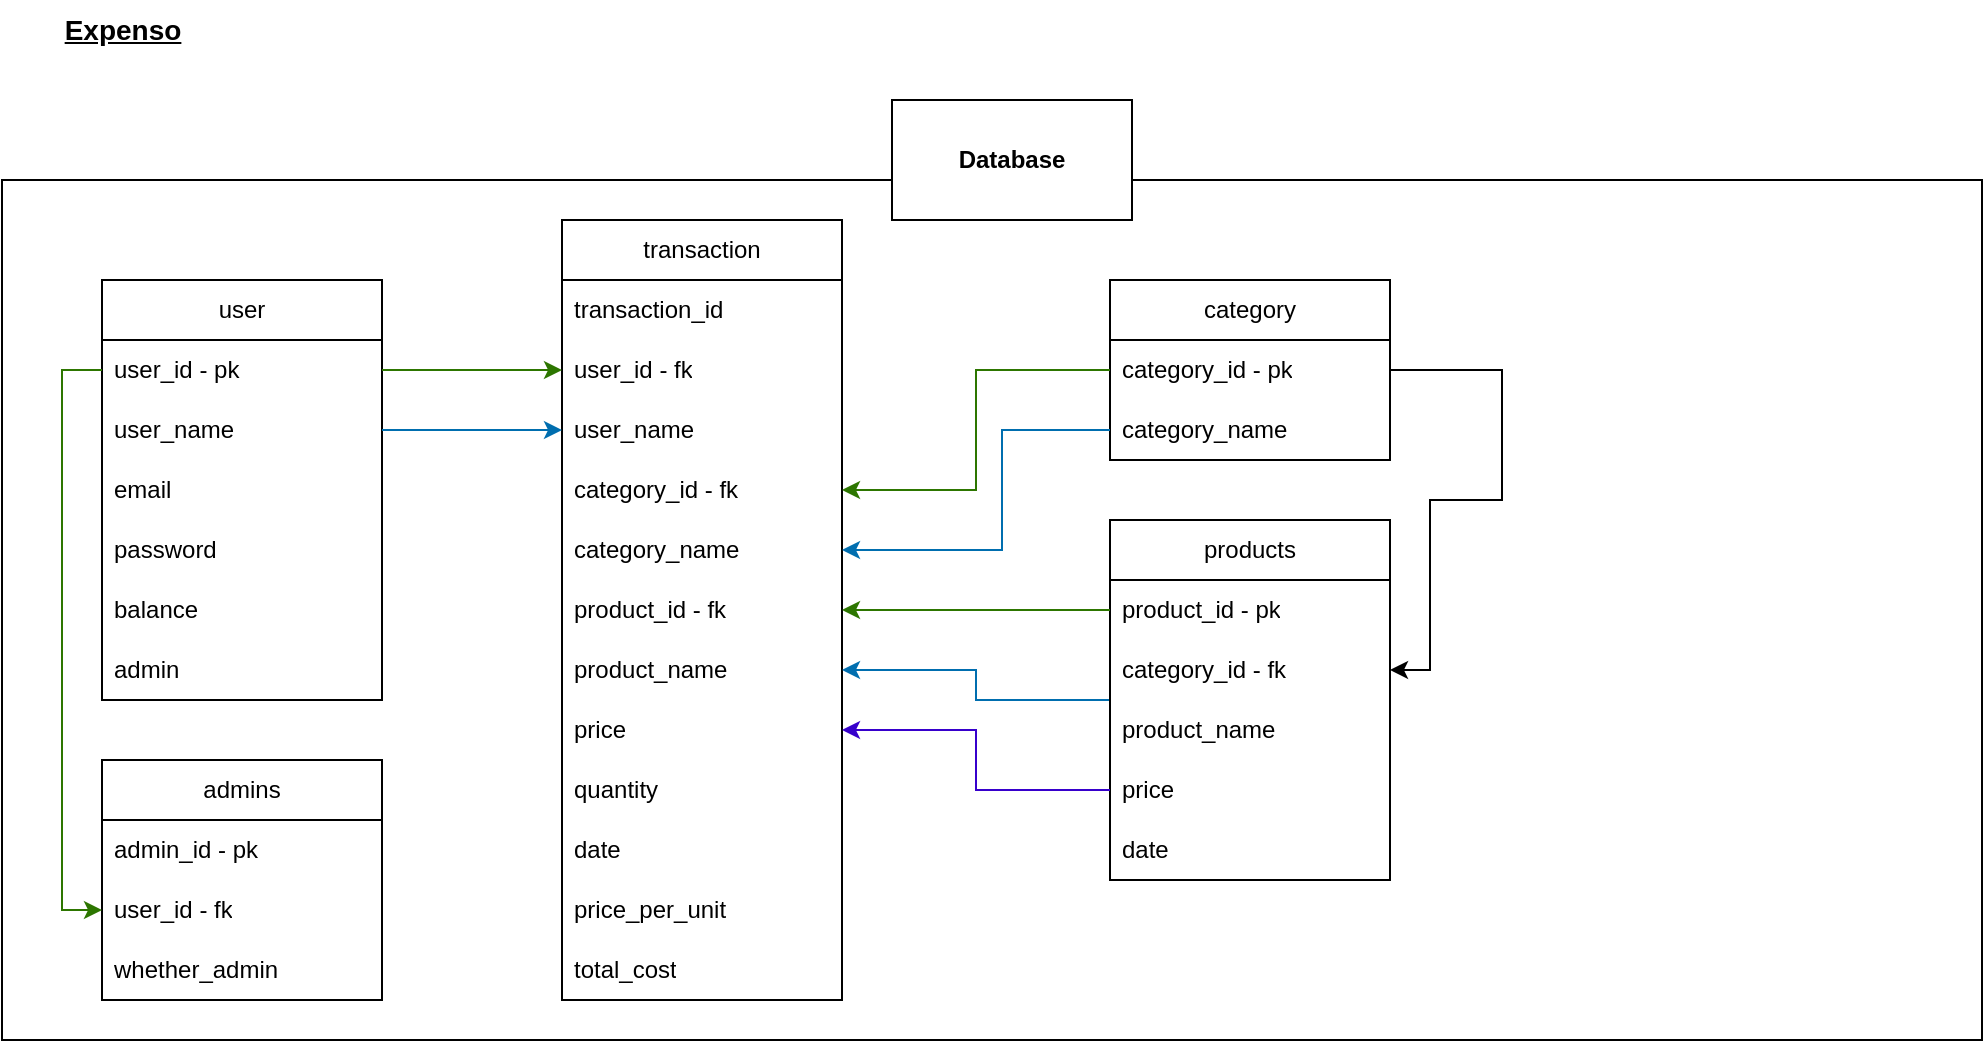 <mxfile version="26.1.1">
  <diagram name="Page-1" id="ZmBHw7Vn5GKv83QeaqAB">
    <mxGraphModel dx="714" dy="1238" grid="1" gridSize="10" guides="1" tooltips="1" connect="1" arrows="1" fold="1" page="0" pageScale="1" pageWidth="850" pageHeight="1100" background="none" math="0" shadow="0">
      <root>
        <mxCell id="0" />
        <mxCell id="1" parent="0" />
        <mxCell id="-1-LXSUv19pmn_ZZDTHy-58" value="" style="whiteSpace=wrap;html=1;" parent="1" vertex="1">
          <mxGeometry x="240" y="-20" width="990" height="430" as="geometry" />
        </mxCell>
        <mxCell id="-1-LXSUv19pmn_ZZDTHy-1" value="transaction" style="swimlane;fontStyle=0;childLayout=stackLayout;horizontal=1;startSize=30;horizontalStack=0;resizeParent=1;resizeParentMax=0;resizeLast=0;collapsible=1;marginBottom=0;whiteSpace=wrap;html=1;autosize=0;" parent="1" vertex="1">
          <mxGeometry x="520" width="140" height="390" as="geometry">
            <mxRectangle x="280" y="200" width="90" height="30" as="alternateBounds" />
          </mxGeometry>
        </mxCell>
        <mxCell id="-1-LXSUv19pmn_ZZDTHy-54" value="transaction_id" style="text;strokeColor=none;fillColor=none;align=left;verticalAlign=middle;spacingLeft=4;spacingRight=4;overflow=hidden;points=[[0,0.5],[1,0.5]];portConstraint=eastwest;rotatable=0;whiteSpace=wrap;html=1;" parent="-1-LXSUv19pmn_ZZDTHy-1" vertex="1">
          <mxGeometry y="30" width="140" height="30" as="geometry" />
        </mxCell>
        <mxCell id="-1-LXSUv19pmn_ZZDTHy-2" value="user_id - fk" style="text;strokeColor=none;fillColor=none;align=left;verticalAlign=middle;spacingLeft=4;spacingRight=4;overflow=hidden;points=[[0,0.5],[1,0.5]];portConstraint=eastwest;rotatable=0;whiteSpace=wrap;html=1;" parent="-1-LXSUv19pmn_ZZDTHy-1" vertex="1">
          <mxGeometry y="60" width="140" height="30" as="geometry" />
        </mxCell>
        <mxCell id="-1-LXSUv19pmn_ZZDTHy-3" value="user_name&lt;span style=&quot;white-space: pre;&quot;&gt;&#x9;&lt;/span&gt;&lt;span style=&quot;white-space: pre;&quot;&gt;&#x9;&lt;/span&gt;&lt;span style=&quot;white-space: pre;&quot;&gt;&#x9;&lt;/span&gt;&lt;span style=&quot;white-space: pre;&quot;&gt;&#x9;&lt;/span&gt;" style="text;strokeColor=none;fillColor=none;align=left;verticalAlign=middle;spacingLeft=4;spacingRight=4;overflow=hidden;points=[[0,0.5],[1,0.5]];portConstraint=eastwest;rotatable=0;whiteSpace=wrap;html=1;" parent="-1-LXSUv19pmn_ZZDTHy-1" vertex="1">
          <mxGeometry y="90" width="140" height="30" as="geometry" />
        </mxCell>
        <mxCell id="-1-LXSUv19pmn_ZZDTHy-4" value="category_id - fk" style="text;strokeColor=none;fillColor=none;align=left;verticalAlign=middle;spacingLeft=4;spacingRight=4;overflow=hidden;points=[[0,0.5],[1,0.5]];portConstraint=eastwest;rotatable=0;whiteSpace=wrap;html=1;" parent="-1-LXSUv19pmn_ZZDTHy-1" vertex="1">
          <mxGeometry y="120" width="140" height="30" as="geometry" />
        </mxCell>
        <mxCell id="-1-LXSUv19pmn_ZZDTHy-5" value="category_name&lt;span style=&quot;white-space: pre;&quot;&gt;&#x9;&lt;/span&gt;" style="text;strokeColor=none;fillColor=none;align=left;verticalAlign=middle;spacingLeft=4;spacingRight=4;overflow=hidden;points=[[0,0.5],[1,0.5]];portConstraint=eastwest;rotatable=0;whiteSpace=wrap;html=1;" parent="-1-LXSUv19pmn_ZZDTHy-1" vertex="1">
          <mxGeometry y="150" width="140" height="30" as="geometry" />
        </mxCell>
        <mxCell id="-1-LXSUv19pmn_ZZDTHy-11" value="product_id - fk" style="text;strokeColor=none;fillColor=none;align=left;verticalAlign=middle;spacingLeft=4;spacingRight=4;overflow=hidden;points=[[0,0.5],[1,0.5]];portConstraint=eastwest;rotatable=0;whiteSpace=wrap;html=1;" parent="-1-LXSUv19pmn_ZZDTHy-1" vertex="1">
          <mxGeometry y="180" width="140" height="30" as="geometry" />
        </mxCell>
        <mxCell id="-1-LXSUv19pmn_ZZDTHy-10" value="product_name" style="text;strokeColor=none;fillColor=none;align=left;verticalAlign=middle;spacingLeft=4;spacingRight=4;overflow=hidden;points=[[0,0.5],[1,0.5]];portConstraint=eastwest;rotatable=0;whiteSpace=wrap;html=1;" parent="-1-LXSUv19pmn_ZZDTHy-1" vertex="1">
          <mxGeometry y="210" width="140" height="30" as="geometry" />
        </mxCell>
        <mxCell id="-1-LXSUv19pmn_ZZDTHy-9" value="price" style="text;strokeColor=none;fillColor=none;align=left;verticalAlign=middle;spacingLeft=4;spacingRight=4;overflow=hidden;points=[[0,0.5],[1,0.5]];portConstraint=eastwest;rotatable=0;whiteSpace=wrap;html=1;" parent="-1-LXSUv19pmn_ZZDTHy-1" vertex="1">
          <mxGeometry y="240" width="140" height="30" as="geometry" />
        </mxCell>
        <mxCell id="-1-LXSUv19pmn_ZZDTHy-8" value="quanti&lt;span style=&quot;background-color: transparent; color: light-dark(rgb(0, 0, 0), rgb(255, 255, 255));&quot;&gt;ty&lt;/span&gt;" style="text;strokeColor=none;fillColor=none;align=left;verticalAlign=middle;spacingLeft=4;spacingRight=4;overflow=hidden;points=[[0,0.5],[1,0.5]];portConstraint=eastwest;rotatable=0;whiteSpace=wrap;html=1;" parent="-1-LXSUv19pmn_ZZDTHy-1" vertex="1">
          <mxGeometry y="270" width="140" height="30" as="geometry" />
        </mxCell>
        <mxCell id="-1-LXSUv19pmn_ZZDTHy-7" value="date" style="text;strokeColor=none;fillColor=none;align=left;verticalAlign=middle;spacingLeft=4;spacingRight=4;overflow=hidden;points=[[0,0.5],[1,0.5]];portConstraint=eastwest;rotatable=0;whiteSpace=wrap;html=1;" parent="-1-LXSUv19pmn_ZZDTHy-1" vertex="1">
          <mxGeometry y="300" width="140" height="30" as="geometry" />
        </mxCell>
        <mxCell id="-1-LXSUv19pmn_ZZDTHy-6" value="price_per_unit" style="text;strokeColor=none;fillColor=none;align=left;verticalAlign=middle;spacingLeft=4;spacingRight=4;overflow=hidden;points=[[0,0.5],[1,0.5]];portConstraint=eastwest;rotatable=0;whiteSpace=wrap;html=1;" parent="-1-LXSUv19pmn_ZZDTHy-1" vertex="1">
          <mxGeometry y="330" width="140" height="30" as="geometry" />
        </mxCell>
        <mxCell id="-1-LXSUv19pmn_ZZDTHy-12" value="total_cost" style="text;strokeColor=none;fillColor=none;align=left;verticalAlign=middle;spacingLeft=4;spacingRight=4;overflow=hidden;points=[[0,0.5],[1,0.5]];portConstraint=eastwest;rotatable=0;whiteSpace=wrap;html=1;" parent="-1-LXSUv19pmn_ZZDTHy-1" vertex="1">
          <mxGeometry y="360" width="140" height="30" as="geometry" />
        </mxCell>
        <mxCell id="-1-LXSUv19pmn_ZZDTHy-13" value="user" style="swimlane;fontStyle=0;childLayout=stackLayout;horizontal=1;startSize=30;horizontalStack=0;resizeParent=1;resizeParentMax=0;resizeLast=0;collapsible=1;marginBottom=0;whiteSpace=wrap;html=1;autosize=0;" parent="1" vertex="1">
          <mxGeometry x="290" y="30" width="140" height="210" as="geometry">
            <mxRectangle x="280" y="200" width="90" height="30" as="alternateBounds" />
          </mxGeometry>
        </mxCell>
        <mxCell id="-1-LXSUv19pmn_ZZDTHy-14" value="user_id - pk" style="text;strokeColor=none;fillColor=none;align=left;verticalAlign=middle;spacingLeft=4;spacingRight=4;overflow=hidden;points=[[0,0.5],[1,0.5]];portConstraint=eastwest;rotatable=0;whiteSpace=wrap;html=1;" parent="-1-LXSUv19pmn_ZZDTHy-13" vertex="1">
          <mxGeometry y="30" width="140" height="30" as="geometry" />
        </mxCell>
        <mxCell id="-1-LXSUv19pmn_ZZDTHy-15" value="user_name&lt;span style=&quot;white-space: pre;&quot;&gt;&#x9;&lt;/span&gt;&lt;span style=&quot;white-space: pre;&quot;&gt;&#x9;&lt;/span&gt;&lt;span style=&quot;white-space: pre;&quot;&gt;&#x9;&lt;/span&gt;&lt;span style=&quot;white-space: pre;&quot;&gt;&#x9;&lt;/span&gt;" style="text;strokeColor=none;fillColor=none;align=left;verticalAlign=middle;spacingLeft=4;spacingRight=4;overflow=hidden;points=[[0,0.5],[1,0.5]];portConstraint=eastwest;rotatable=0;whiteSpace=wrap;html=1;" parent="-1-LXSUv19pmn_ZZDTHy-13" vertex="1">
          <mxGeometry y="60" width="140" height="30" as="geometry" />
        </mxCell>
        <mxCell id="-1-LXSUv19pmn_ZZDTHy-17" value="email" style="text;strokeColor=none;fillColor=none;align=left;verticalAlign=middle;spacingLeft=4;spacingRight=4;overflow=hidden;points=[[0,0.5],[1,0.5]];portConstraint=eastwest;rotatable=0;whiteSpace=wrap;html=1;" parent="-1-LXSUv19pmn_ZZDTHy-13" vertex="1">
          <mxGeometry y="90" width="140" height="30" as="geometry" />
        </mxCell>
        <mxCell id="-1-LXSUv19pmn_ZZDTHy-18" value="password" style="text;strokeColor=none;fillColor=none;align=left;verticalAlign=middle;spacingLeft=4;spacingRight=4;overflow=hidden;points=[[0,0.5],[1,0.5]];portConstraint=eastwest;rotatable=0;whiteSpace=wrap;html=1;" parent="-1-LXSUv19pmn_ZZDTHy-13" vertex="1">
          <mxGeometry y="120" width="140" height="30" as="geometry" />
        </mxCell>
        <mxCell id="-1-LXSUv19pmn_ZZDTHy-19" value="balance" style="text;strokeColor=none;fillColor=none;align=left;verticalAlign=middle;spacingLeft=4;spacingRight=4;overflow=hidden;points=[[0,0.5],[1,0.5]];portConstraint=eastwest;rotatable=0;whiteSpace=wrap;html=1;" parent="-1-LXSUv19pmn_ZZDTHy-13" vertex="1">
          <mxGeometry y="150" width="140" height="30" as="geometry" />
        </mxCell>
        <mxCell id="-1-LXSUv19pmn_ZZDTHy-20" value="admin" style="text;strokeColor=none;fillColor=none;align=left;verticalAlign=middle;spacingLeft=4;spacingRight=4;overflow=hidden;points=[[0,0.5],[1,0.5]];portConstraint=eastwest;rotatable=0;whiteSpace=wrap;html=1;" parent="-1-LXSUv19pmn_ZZDTHy-13" vertex="1">
          <mxGeometry y="180" width="140" height="30" as="geometry" />
        </mxCell>
        <mxCell id="-1-LXSUv19pmn_ZZDTHy-56" value="" style="edgeStyle=orthogonalEdgeStyle;rounded=0;orthogonalLoop=1;jettySize=auto;html=1;fillColor=#1ba1e2;strokeColor=#006EAF;" parent="1" source="-1-LXSUv19pmn_ZZDTHy-25" target="-1-LXSUv19pmn_ZZDTHy-10" edge="1">
          <mxGeometry relative="1" as="geometry">
            <mxPoint x="740" y="225" as="targetPoint" />
          </mxGeometry>
        </mxCell>
        <mxCell id="-1-LXSUv19pmn_ZZDTHy-25" value="products" style="swimlane;fontStyle=0;childLayout=stackLayout;horizontal=1;startSize=30;horizontalStack=0;resizeParent=1;resizeParentMax=0;resizeLast=0;collapsible=1;marginBottom=0;whiteSpace=wrap;html=1;autosize=0;" parent="1" vertex="1">
          <mxGeometry x="794" y="150" width="140" height="180" as="geometry">
            <mxRectangle x="280" y="200" width="90" height="30" as="alternateBounds" />
          </mxGeometry>
        </mxCell>
        <mxCell id="-1-LXSUv19pmn_ZZDTHy-26" value="product_id - pk" style="text;strokeColor=none;fillColor=none;align=left;verticalAlign=middle;spacingLeft=4;spacingRight=4;overflow=hidden;points=[[0,0.5],[1,0.5]];portConstraint=eastwest;rotatable=0;whiteSpace=wrap;html=1;" parent="-1-LXSUv19pmn_ZZDTHy-25" vertex="1">
          <mxGeometry y="30" width="140" height="30" as="geometry" />
        </mxCell>
        <mxCell id="UG1pH6GUjTEhA8rPCYd7-10" value="category_id - fk" style="text;strokeColor=none;fillColor=none;align=left;verticalAlign=middle;spacingLeft=4;spacingRight=4;overflow=hidden;points=[[0,0.5],[1,0.5]];portConstraint=eastwest;rotatable=0;whiteSpace=wrap;html=1;" vertex="1" parent="-1-LXSUv19pmn_ZZDTHy-25">
          <mxGeometry y="60" width="140" height="30" as="geometry" />
        </mxCell>
        <mxCell id="-1-LXSUv19pmn_ZZDTHy-27" value="product_name" style="text;strokeColor=none;fillColor=none;align=left;verticalAlign=middle;spacingLeft=4;spacingRight=4;overflow=hidden;points=[[0,0.5],[1,0.5]];portConstraint=eastwest;rotatable=0;whiteSpace=wrap;html=1;" parent="-1-LXSUv19pmn_ZZDTHy-25" vertex="1">
          <mxGeometry y="90" width="140" height="30" as="geometry" />
        </mxCell>
        <mxCell id="-1-LXSUv19pmn_ZZDTHy-28" value="price" style="text;strokeColor=none;fillColor=none;align=left;verticalAlign=middle;spacingLeft=4;spacingRight=4;overflow=hidden;points=[[0,0.5],[1,0.5]];portConstraint=eastwest;rotatable=0;whiteSpace=wrap;html=1;" parent="-1-LXSUv19pmn_ZZDTHy-25" vertex="1">
          <mxGeometry y="120" width="140" height="30" as="geometry" />
        </mxCell>
        <mxCell id="-1-LXSUv19pmn_ZZDTHy-29" value="date" style="text;strokeColor=none;fillColor=none;align=left;verticalAlign=middle;spacingLeft=4;spacingRight=4;overflow=hidden;points=[[0,0.5],[1,0.5]];portConstraint=eastwest;rotatable=0;whiteSpace=wrap;html=1;" parent="-1-LXSUv19pmn_ZZDTHy-25" vertex="1">
          <mxGeometry y="150" width="140" height="30" as="geometry" />
        </mxCell>
        <mxCell id="-1-LXSUv19pmn_ZZDTHy-32" value="category" style="swimlane;fontStyle=0;childLayout=stackLayout;horizontal=1;startSize=30;horizontalStack=0;resizeParent=1;resizeParentMax=0;resizeLast=0;collapsible=1;marginBottom=0;whiteSpace=wrap;html=1;autosize=0;" parent="1" vertex="1">
          <mxGeometry x="794" y="30" width="140" height="90" as="geometry">
            <mxRectangle x="280" y="200" width="90" height="30" as="alternateBounds" />
          </mxGeometry>
        </mxCell>
        <mxCell id="-1-LXSUv19pmn_ZZDTHy-33" value="category_id - pk" style="text;strokeColor=none;fillColor=none;align=left;verticalAlign=middle;spacingLeft=4;spacingRight=4;overflow=hidden;points=[[0,0.5],[1,0.5]];portConstraint=eastwest;rotatable=0;whiteSpace=wrap;html=1;" parent="-1-LXSUv19pmn_ZZDTHy-32" vertex="1">
          <mxGeometry y="30" width="140" height="30" as="geometry" />
        </mxCell>
        <mxCell id="-1-LXSUv19pmn_ZZDTHy-34" value="category_name" style="text;strokeColor=none;fillColor=none;align=left;verticalAlign=middle;spacingLeft=4;spacingRight=4;overflow=hidden;points=[[0,0.5],[1,0.5]];portConstraint=eastwest;rotatable=0;whiteSpace=wrap;html=1;" parent="-1-LXSUv19pmn_ZZDTHy-32" vertex="1">
          <mxGeometry y="60" width="140" height="30" as="geometry" />
        </mxCell>
        <mxCell id="-1-LXSUv19pmn_ZZDTHy-47" style="edgeStyle=orthogonalEdgeStyle;rounded=0;orthogonalLoop=1;jettySize=auto;html=1;fillColor=#60a917;strokeColor=#2D7600;" parent="1" source="-1-LXSUv19pmn_ZZDTHy-14" target="-1-LXSUv19pmn_ZZDTHy-2" edge="1">
          <mxGeometry relative="1" as="geometry" />
        </mxCell>
        <mxCell id="-1-LXSUv19pmn_ZZDTHy-48" style="edgeStyle=orthogonalEdgeStyle;rounded=0;orthogonalLoop=1;jettySize=auto;html=1;fillColor=#1ba1e2;strokeColor=#006EAF;" parent="1" source="-1-LXSUv19pmn_ZZDTHy-15" target="-1-LXSUv19pmn_ZZDTHy-3" edge="1">
          <mxGeometry relative="1" as="geometry" />
        </mxCell>
        <mxCell id="-1-LXSUv19pmn_ZZDTHy-49" style="edgeStyle=orthogonalEdgeStyle;rounded=0;orthogonalLoop=1;jettySize=auto;html=1;fillColor=#60a917;strokeColor=#2D7600;" parent="1" source="-1-LXSUv19pmn_ZZDTHy-33" target="-1-LXSUv19pmn_ZZDTHy-4" edge="1">
          <mxGeometry relative="1" as="geometry" />
        </mxCell>
        <mxCell id="-1-LXSUv19pmn_ZZDTHy-50" style="edgeStyle=orthogonalEdgeStyle;rounded=0;orthogonalLoop=1;jettySize=auto;html=1;fillColor=#1ba1e2;strokeColor=#006EAF;" parent="1" source="-1-LXSUv19pmn_ZZDTHy-34" target="-1-LXSUv19pmn_ZZDTHy-5" edge="1">
          <mxGeometry relative="1" as="geometry">
            <Array as="points">
              <mxPoint x="740" y="105" />
              <mxPoint x="740" y="165" />
            </Array>
          </mxGeometry>
        </mxCell>
        <mxCell id="-1-LXSUv19pmn_ZZDTHy-51" style="edgeStyle=orthogonalEdgeStyle;rounded=0;orthogonalLoop=1;jettySize=auto;html=1;fillColor=#60a917;strokeColor=#2D7600;" parent="1" source="-1-LXSUv19pmn_ZZDTHy-26" target="-1-LXSUv19pmn_ZZDTHy-11" edge="1">
          <mxGeometry relative="1" as="geometry" />
        </mxCell>
        <mxCell id="-1-LXSUv19pmn_ZZDTHy-53" style="edgeStyle=orthogonalEdgeStyle;rounded=0;orthogonalLoop=1;jettySize=auto;html=1;fillColor=#6a00ff;strokeColor=#3700CC;" parent="1" source="-1-LXSUv19pmn_ZZDTHy-28" target="-1-LXSUv19pmn_ZZDTHy-9" edge="1">
          <mxGeometry relative="1" as="geometry" />
        </mxCell>
        <mxCell id="-1-LXSUv19pmn_ZZDTHy-57" value="Expenso" style="text;html=1;align=center;verticalAlign=middle;resizable=0;points=[];autosize=1;strokeColor=none;fillColor=none;fontStyle=5;fontSize=14;" parent="1" vertex="1">
          <mxGeometry x="260" y="-110" width="80" height="30" as="geometry" />
        </mxCell>
        <mxCell id="-1-LXSUv19pmn_ZZDTHy-59" value="Database" style="whiteSpace=wrap;html=1;fontStyle=1" parent="1" vertex="1">
          <mxGeometry x="685" y="-60" width="120" height="60" as="geometry" />
        </mxCell>
        <mxCell id="UG1pH6GUjTEhA8rPCYd7-2" value="admins" style="swimlane;fontStyle=0;childLayout=stackLayout;horizontal=1;startSize=30;horizontalStack=0;resizeParent=1;resizeParentMax=0;resizeLast=0;collapsible=1;marginBottom=0;whiteSpace=wrap;html=1;autosize=0;" vertex="1" parent="1">
          <mxGeometry x="290" y="270" width="140" height="120" as="geometry">
            <mxRectangle x="280" y="200" width="90" height="30" as="alternateBounds" />
          </mxGeometry>
        </mxCell>
        <mxCell id="UG1pH6GUjTEhA8rPCYd7-3" value="admin_id - pk" style="text;strokeColor=none;fillColor=none;align=left;verticalAlign=middle;spacingLeft=4;spacingRight=4;overflow=hidden;points=[[0,0.5],[1,0.5]];portConstraint=eastwest;rotatable=0;whiteSpace=wrap;html=1;" vertex="1" parent="UG1pH6GUjTEhA8rPCYd7-2">
          <mxGeometry y="30" width="140" height="30" as="geometry" />
        </mxCell>
        <mxCell id="UG1pH6GUjTEhA8rPCYd7-4" value="user_id - fk" style="text;strokeColor=none;fillColor=none;align=left;verticalAlign=middle;spacingLeft=4;spacingRight=4;overflow=hidden;points=[[0,0.5],[1,0.5]];portConstraint=eastwest;rotatable=0;whiteSpace=wrap;html=1;" vertex="1" parent="UG1pH6GUjTEhA8rPCYd7-2">
          <mxGeometry y="60" width="140" height="30" as="geometry" />
        </mxCell>
        <mxCell id="UG1pH6GUjTEhA8rPCYd7-5" value="whether_admin" style="text;strokeColor=none;fillColor=none;align=left;verticalAlign=middle;spacingLeft=4;spacingRight=4;overflow=hidden;points=[[0,0.5],[1,0.5]];portConstraint=eastwest;rotatable=0;whiteSpace=wrap;html=1;" vertex="1" parent="UG1pH6GUjTEhA8rPCYd7-2">
          <mxGeometry y="90" width="140" height="30" as="geometry" />
        </mxCell>
        <mxCell id="UG1pH6GUjTEhA8rPCYd7-9" style="edgeStyle=orthogonalEdgeStyle;rounded=0;orthogonalLoop=1;jettySize=auto;html=1;entryX=0;entryY=0.5;entryDx=0;entryDy=0;fillColor=#60a917;strokeColor=#2D7600;" edge="1" parent="1" source="-1-LXSUv19pmn_ZZDTHy-14" target="UG1pH6GUjTEhA8rPCYd7-4">
          <mxGeometry relative="1" as="geometry" />
        </mxCell>
        <mxCell id="UG1pH6GUjTEhA8rPCYd7-11" style="edgeStyle=orthogonalEdgeStyle;rounded=0;orthogonalLoop=1;jettySize=auto;html=1;" edge="1" parent="1" source="-1-LXSUv19pmn_ZZDTHy-33" target="UG1pH6GUjTEhA8rPCYd7-10">
          <mxGeometry relative="1" as="geometry">
            <Array as="points">
              <mxPoint x="990" y="75" />
              <mxPoint x="990" y="140" />
              <mxPoint x="954" y="140" />
              <mxPoint x="954" y="225" />
            </Array>
          </mxGeometry>
        </mxCell>
      </root>
    </mxGraphModel>
  </diagram>
</mxfile>
